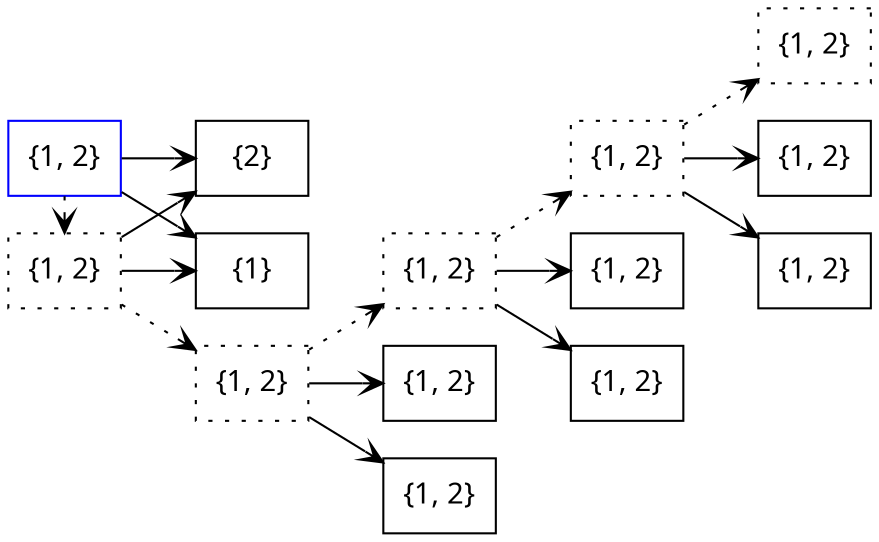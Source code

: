 digraph stuttering {
  rankdir=LR;
  node[shape=rect, fontname="Fira Code"];
  edge[arrowhead=vee];

  node[label="{1, 2}"];
  {
    rank=same;
    A1[color=blue] 
    S1[style=dotted];
  }
  
  A1 -> {E1[label="{1}"] E2[label="{2}"]};
  A1 -> S1[style=dotted];
  {edge[style=dotted];
  node[style=dotted];
  S1 -> S2 -> S3 -> S4 -> S5;
  }
  S1 -> {E1 E2};
  S2 -> {E3 E4};
  S3 -> {E5 E6};
  S4 -> {E7 E8};
}

